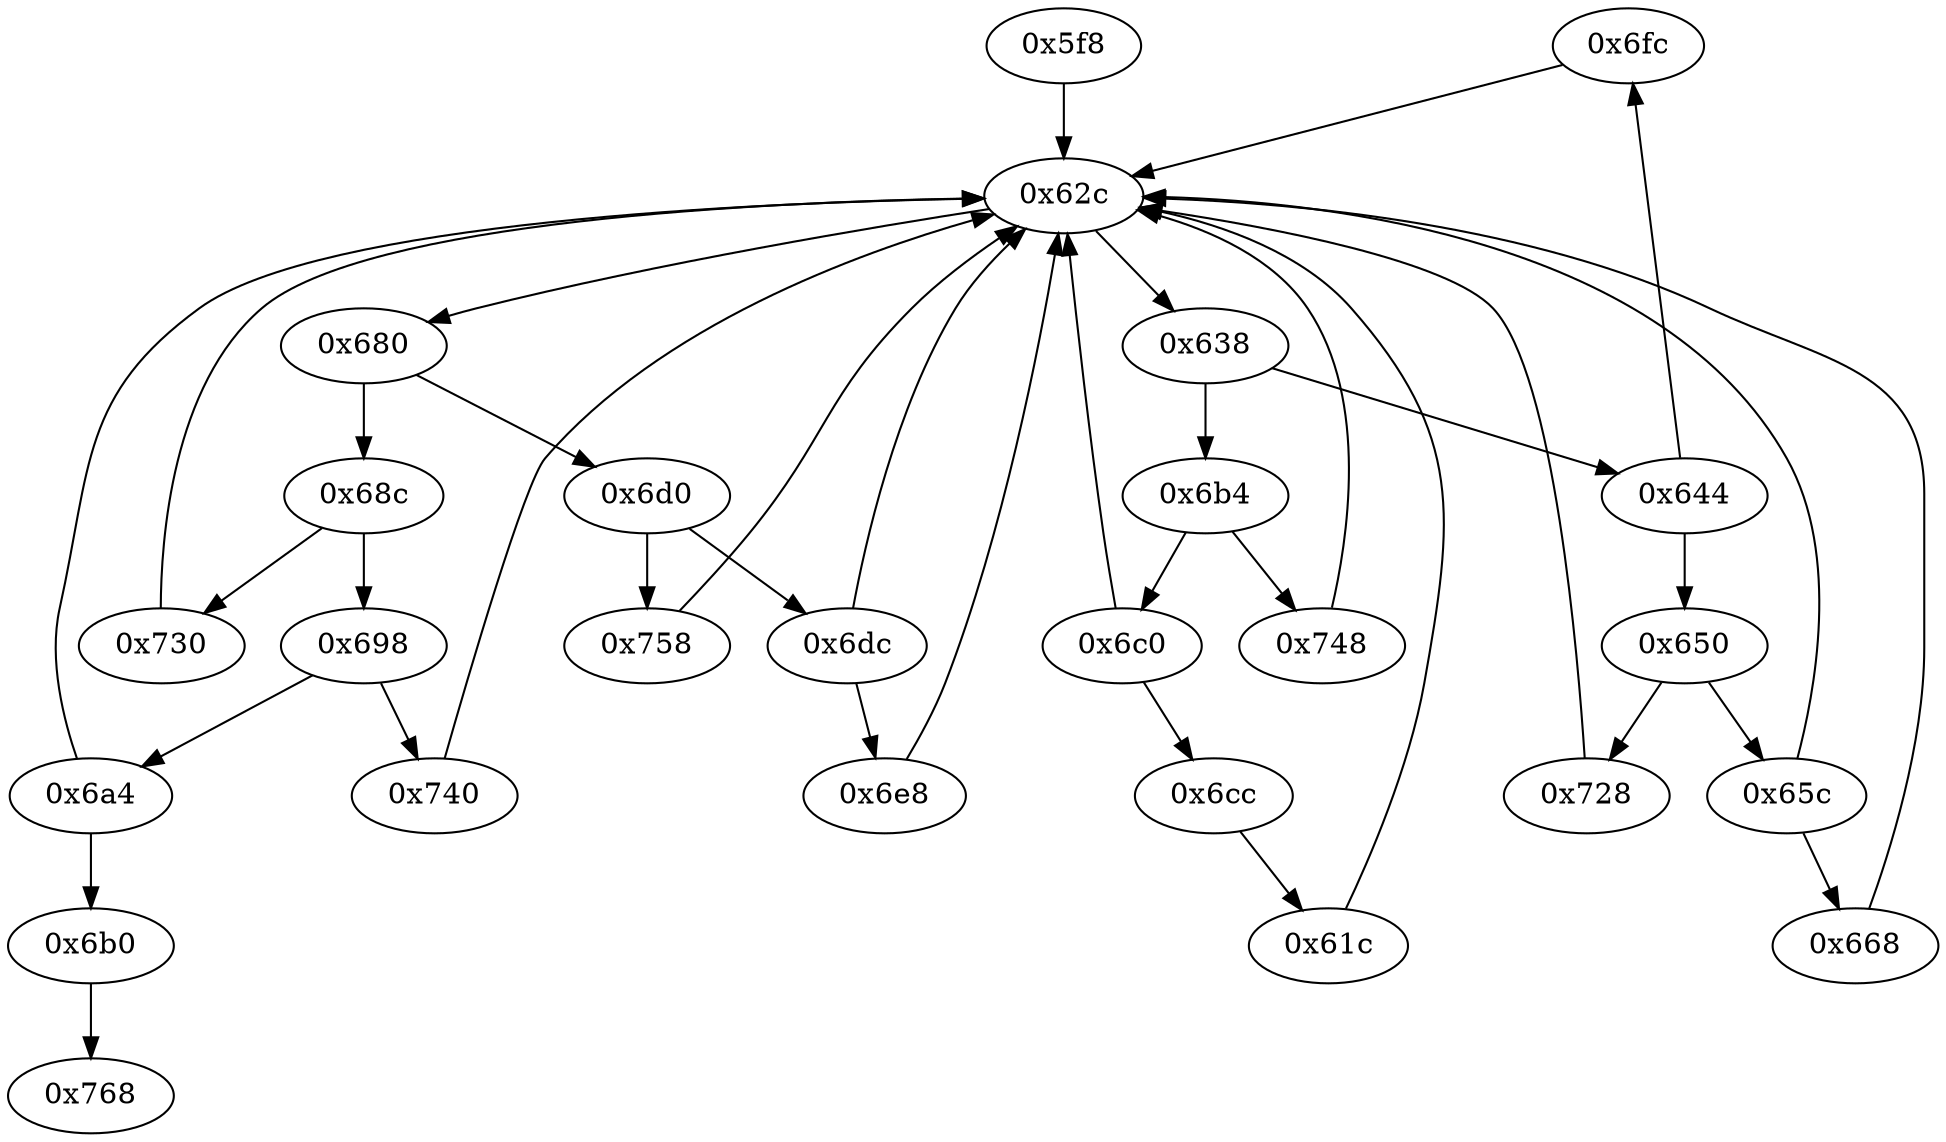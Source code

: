 strict digraph "" {
	"0x6fc"	 [opcode="[u'str', u'str', u'ldr', u'ldrb', u'strb', u'ldr', u'ldr', u'ldrb', u'cmp', u'mov', u'b']"];
	"0x62c"	 [opcode="[u'ldr', u'cmp', u'b']"];
	"0x6fc" -> "0x62c";
	"0x680"	 [opcode="[u'ldr', u'cmp', u'b']"];
	"0x68c"	 [opcode="[u'ldr', u'cmp', u'b']"];
	"0x680" -> "0x68c";
	"0x6d0"	 [opcode="[u'ldr', u'cmp', u'b']"];
	"0x680" -> "0x6d0";
	"0x6dc"	 [opcode="[u'ldr', u'cmp', u'b']"];
	"0x6dc" -> "0x62c";
	"0x6e8"	 [opcode="[u'ldr', u'add', u'str', u'ldr', u'b']"];
	"0x6dc" -> "0x6e8";
	"0x6a4"	 [opcode="[u'ldr', u'cmp', u'b']"];
	"0x6a4" -> "0x62c";
	"0x6b0"	 [opcode="[u'b']"];
	"0x6a4" -> "0x6b0";
	"0x62c" -> "0x680";
	"0x638"	 [opcode="[u'ldr', u'cmp', u'b']"];
	"0x62c" -> "0x638";
	"0x650"	 [opcode="[u'ldr', u'cmp', u'b']"];
	"0x728"	 [opcode="[u'ldr', u'b']"];
	"0x650" -> "0x728";
	"0x65c"	 [opcode="[u'ldr', u'cmp', u'b']"];
	"0x650" -> "0x65c";
	"0x6c0"	 [opcode="[u'ldr', u'cmp', u'b']"];
	"0x6c0" -> "0x62c";
	"0x6cc"	 [opcode="[u'b']"];
	"0x6c0" -> "0x6cc";
	"0x730"	 [opcode="[u'ldr', u'mov', u'mov', u'b']"];
	"0x730" -> "0x62c";
	"0x758"	 [opcode="[u'ldr', u'str', u'ldr', u'b']"];
	"0x758" -> "0x62c";
	"0x6b4"	 [opcode="[u'ldr', u'cmp', u'b']"];
	"0x638" -> "0x6b4";
	"0x644"	 [opcode="[u'ldr', u'cmp', u'b']"];
	"0x638" -> "0x644";
	"0x698"	 [opcode="[u'ldr', u'cmp', u'b']"];
	"0x698" -> "0x6a4";
	"0x740"	 [opcode="[u'ldr', u'b']"];
	"0x698" -> "0x740";
	"0x61c"	 [opcode="[u'ldr', u'mov', u'bl', u'ldr']"];
	"0x61c" -> "0x62c";
	"0x68c" -> "0x730";
	"0x68c" -> "0x698";
	"0x6d0" -> "0x6dc";
	"0x6d0" -> "0x758";
	"0x728" -> "0x62c";
	"0x6e8" -> "0x62c";
	"0x6b4" -> "0x6c0";
	"0x748"	 [opcode="[u'ldr', u'ldr', u'mov', u'b']"];
	"0x6b4" -> "0x748";
	"0x644" -> "0x6fc";
	"0x644" -> "0x650";
	"0x768"	 [opcode="[u'mov', u'sub', u'pop']"];
	"0x6b0" -> "0x768";
	"0x5f8"	 [opcode="[u'push', u'add', u'sub', u'mov', u'ldr', u'ldr', u'ldr', u'add', u'b']"];
	"0x5f8" -> "0x62c";
	"0x748" -> "0x62c";
	"0x668"	 [opcode="[u'ldrb', u'ldr', u'add', u'str', u'ldr', u'b']"];
	"0x668" -> "0x62c";
	"0x65c" -> "0x62c";
	"0x65c" -> "0x668";
	"0x6cc" -> "0x61c";
	"0x740" -> "0x62c";
}
